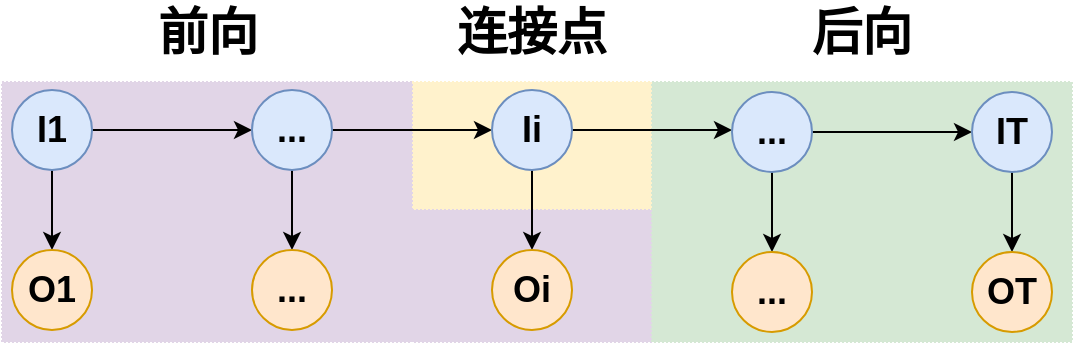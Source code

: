 <mxfile version="13.0.1" type="device"><diagram id="2ybtHRRuY6scuRTlTl8B" name="Page-1"><mxGraphModel dx="1422" dy="763" grid="1" gridSize="10" guides="1" tooltips="1" connect="1" arrows="1" fold="1" page="1" pageScale="1" pageWidth="827" pageHeight="1169" math="0" shadow="0"><root><mxCell id="0"/><mxCell id="1" parent="0"/><mxCell id="e8Z1Cl4DUBsi2yIBAhQR-11" value="" style="rounded=0;whiteSpace=wrap;html=1;fillColor=#FFF2CC;strokeColor=#FFF2CC;dashed=1;dashPattern=1 1;" vertex="1" parent="1"><mxGeometry x="280" y="116" width="120" height="64" as="geometry"/></mxCell><mxCell id="e8Z1Cl4DUBsi2yIBAhQR-8" value="" style="rounded=0;whiteSpace=wrap;html=1;fillColor=#E1D5E7;strokeColor=#E1D5E7;dashed=1;dashPattern=1 1;" vertex="1" parent="1"><mxGeometry x="280" y="180" width="120" height="66" as="geometry"/></mxCell><mxCell id="e8Z1Cl4DUBsi2yIBAhQR-7" value="" style="rounded=0;whiteSpace=wrap;html=1;fillColor=#d5e8d4;strokeColor=#D5E8D4;dashed=1;dashPattern=1 1;" vertex="1" parent="1"><mxGeometry x="400" y="116" width="210" height="130" as="geometry"/></mxCell><mxCell id="e8Z1Cl4DUBsi2yIBAhQR-5" value="" style="rounded=0;whiteSpace=wrap;html=1;fillColor=#E1D5E7;strokeColor=#E1D5E7;dashed=1;dashPattern=1 1;" vertex="1" parent="1"><mxGeometry x="75" y="116" width="205" height="130" as="geometry"/></mxCell><mxCell id="GFMEvpdOkEbxHfOlRxAh-6" style="edgeStyle=orthogonalEdgeStyle;rounded=0;orthogonalLoop=1;jettySize=auto;html=1;exitX=1;exitY=0.5;exitDx=0;exitDy=0;" parent="1" source="GFMEvpdOkEbxHfOlRxAh-1" target="GFMEvpdOkEbxHfOlRxAh-2" edge="1"><mxGeometry relative="1" as="geometry"/></mxCell><mxCell id="GFMEvpdOkEbxHfOlRxAh-19" style="edgeStyle=orthogonalEdgeStyle;rounded=0;orthogonalLoop=1;jettySize=auto;html=1;exitX=0.5;exitY=1;exitDx=0;exitDy=0;" parent="1" source="GFMEvpdOkEbxHfOlRxAh-1" target="GFMEvpdOkEbxHfOlRxAh-11" edge="1"><mxGeometry relative="1" as="geometry"/></mxCell><mxCell id="GFMEvpdOkEbxHfOlRxAh-1" value="&lt;b&gt;&lt;font style=&quot;font-size: 18px&quot;&gt;I1&lt;/font&gt;&lt;/b&gt;" style="ellipse;whiteSpace=wrap;html=1;aspect=fixed;fillColor=#dae8fc;strokeColor=#6c8ebf;" parent="1" vertex="1"><mxGeometry x="80" y="120" width="40" height="40" as="geometry"/></mxCell><mxCell id="GFMEvpdOkEbxHfOlRxAh-7" style="edgeStyle=orthogonalEdgeStyle;rounded=0;orthogonalLoop=1;jettySize=auto;html=1;exitX=1;exitY=0.5;exitDx=0;exitDy=0;entryX=0;entryY=0.5;entryDx=0;entryDy=0;" parent="1" source="GFMEvpdOkEbxHfOlRxAh-2" target="GFMEvpdOkEbxHfOlRxAh-3" edge="1"><mxGeometry relative="1" as="geometry"/></mxCell><mxCell id="GFMEvpdOkEbxHfOlRxAh-20" style="edgeStyle=orthogonalEdgeStyle;rounded=0;orthogonalLoop=1;jettySize=auto;html=1;exitX=0.5;exitY=1;exitDx=0;exitDy=0;entryX=0.5;entryY=0;entryDx=0;entryDy=0;" parent="1" source="GFMEvpdOkEbxHfOlRxAh-2" target="GFMEvpdOkEbxHfOlRxAh-13" edge="1"><mxGeometry relative="1" as="geometry"/></mxCell><mxCell id="GFMEvpdOkEbxHfOlRxAh-2" value="&lt;b&gt;&lt;font style=&quot;font-size: 18px&quot;&gt;...&lt;/font&gt;&lt;/b&gt;" style="ellipse;whiteSpace=wrap;html=1;aspect=fixed;fillColor=#dae8fc;strokeColor=#6c8ebf;" parent="1" vertex="1"><mxGeometry x="200" y="120" width="40" height="40" as="geometry"/></mxCell><mxCell id="GFMEvpdOkEbxHfOlRxAh-8" style="edgeStyle=orthogonalEdgeStyle;rounded=0;orthogonalLoop=1;jettySize=auto;html=1;exitX=1;exitY=0.5;exitDx=0;exitDy=0;entryX=0;entryY=0.5;entryDx=0;entryDy=0;" parent="1" source="GFMEvpdOkEbxHfOlRxAh-3" edge="1"><mxGeometry relative="1" as="geometry"><mxPoint x="440" y="140" as="targetPoint"/></mxGeometry></mxCell><mxCell id="GFMEvpdOkEbxHfOlRxAh-22" style="edgeStyle=orthogonalEdgeStyle;rounded=0;orthogonalLoop=1;jettySize=auto;html=1;exitX=0.5;exitY=1;exitDx=0;exitDy=0;" parent="1" source="GFMEvpdOkEbxHfOlRxAh-3" target="GFMEvpdOkEbxHfOlRxAh-15" edge="1"><mxGeometry relative="1" as="geometry"/></mxCell><mxCell id="GFMEvpdOkEbxHfOlRxAh-3" value="&lt;b&gt;&lt;font style=&quot;font-size: 18px&quot;&gt;Ii&lt;/font&gt;&lt;/b&gt;" style="ellipse;whiteSpace=wrap;html=1;aspect=fixed;fillColor=#dae8fc;strokeColor=#6c8ebf;" parent="1" vertex="1"><mxGeometry x="320" y="120" width="40" height="40" as="geometry"/></mxCell><mxCell id="GFMEvpdOkEbxHfOlRxAh-24" style="edgeStyle=orthogonalEdgeStyle;rounded=0;orthogonalLoop=1;jettySize=auto;html=1;exitX=0.5;exitY=1;exitDx=0;exitDy=0;entryX=0.5;entryY=0;entryDx=0;entryDy=0;" parent="1" source="GFMEvpdOkEbxHfOlRxAh-5" target="GFMEvpdOkEbxHfOlRxAh-18" edge="1"><mxGeometry relative="1" as="geometry"/></mxCell><mxCell id="e8Z1Cl4DUBsi2yIBAhQR-4" style="edgeStyle=orthogonalEdgeStyle;rounded=0;orthogonalLoop=1;jettySize=auto;html=1;exitX=1;exitY=0.5;exitDx=0;exitDy=0;entryX=0;entryY=0.5;entryDx=0;entryDy=0;" edge="1" parent="1" source="GFMEvpdOkEbxHfOlRxAh-5" target="e8Z1Cl4DUBsi2yIBAhQR-2"><mxGeometry relative="1" as="geometry"/></mxCell><mxCell id="GFMEvpdOkEbxHfOlRxAh-5" value="&lt;b&gt;&lt;font style=&quot;font-size: 18px&quot;&gt;...&lt;/font&gt;&lt;/b&gt;" style="ellipse;whiteSpace=wrap;html=1;aspect=fixed;fillColor=#dae8fc;strokeColor=#6c8ebf;" parent="1" vertex="1"><mxGeometry x="440" y="121" width="40" height="40" as="geometry"/></mxCell><mxCell id="GFMEvpdOkEbxHfOlRxAh-11" value="&lt;b&gt;&lt;font style=&quot;font-size: 18px&quot;&gt;O1&lt;/font&gt;&lt;/b&gt;" style="ellipse;whiteSpace=wrap;html=1;aspect=fixed;fillColor=#ffe6cc;strokeColor=#d79b00;" parent="1" vertex="1"><mxGeometry x="80" y="200" width="40" height="40" as="geometry"/></mxCell><mxCell id="GFMEvpdOkEbxHfOlRxAh-13" value="&lt;span style=&quot;font-size: 18px&quot;&gt;&lt;b&gt;...&lt;/b&gt;&lt;/span&gt;" style="ellipse;whiteSpace=wrap;html=1;aspect=fixed;fillColor=#ffe6cc;strokeColor=#d79b00;" parent="1" vertex="1"><mxGeometry x="200" y="200" width="40" height="40" as="geometry"/></mxCell><mxCell id="GFMEvpdOkEbxHfOlRxAh-15" value="&lt;span style=&quot;font-size: 18px&quot;&gt;&lt;b&gt;Oi&lt;/b&gt;&lt;/span&gt;" style="ellipse;whiteSpace=wrap;html=1;aspect=fixed;fillColor=#ffe6cc;strokeColor=#d79b00;" parent="1" vertex="1"><mxGeometry x="320" y="200" width="40" height="40" as="geometry"/></mxCell><mxCell id="GFMEvpdOkEbxHfOlRxAh-18" value="&lt;b&gt;&lt;font style=&quot;font-size: 18px&quot;&gt;...&lt;/font&gt;&lt;/b&gt;" style="ellipse;whiteSpace=wrap;html=1;aspect=fixed;fillColor=#ffe6cc;strokeColor=#d79b00;" parent="1" vertex="1"><mxGeometry x="440" y="201" width="40" height="40" as="geometry"/></mxCell><mxCell id="e8Z1Cl4DUBsi2yIBAhQR-1" style="edgeStyle=orthogonalEdgeStyle;rounded=0;orthogonalLoop=1;jettySize=auto;html=1;exitX=0.5;exitY=1;exitDx=0;exitDy=0;entryX=0.5;entryY=0;entryDx=0;entryDy=0;" edge="1" parent="1" source="e8Z1Cl4DUBsi2yIBAhQR-2" target="e8Z1Cl4DUBsi2yIBAhQR-3"><mxGeometry relative="1" as="geometry"/></mxCell><mxCell id="e8Z1Cl4DUBsi2yIBAhQR-2" value="&lt;b&gt;&lt;font style=&quot;font-size: 18px&quot;&gt;IT&lt;/font&gt;&lt;/b&gt;" style="ellipse;whiteSpace=wrap;html=1;aspect=fixed;fillColor=#dae8fc;strokeColor=#6c8ebf;" vertex="1" parent="1"><mxGeometry x="560" y="121" width="40" height="40" as="geometry"/></mxCell><mxCell id="e8Z1Cl4DUBsi2yIBAhQR-3" value="&lt;span style=&quot;font-size: 18px&quot;&gt;&lt;b&gt;OT&lt;/b&gt;&lt;/span&gt;" style="ellipse;whiteSpace=wrap;html=1;aspect=fixed;fillColor=#ffe6cc;strokeColor=#d79b00;" vertex="1" parent="1"><mxGeometry x="560" y="201" width="40" height="40" as="geometry"/></mxCell><mxCell id="e8Z1Cl4DUBsi2yIBAhQR-6" value="前向" style="text;html=1;strokeColor=none;fillColor=none;align=center;verticalAlign=middle;whiteSpace=wrap;rounded=0;dashed=1;strokeWidth=6;fontSize=25;fontStyle=1" vertex="1" parent="1"><mxGeometry x="147.5" y="80" width="60" height="20" as="geometry"/></mxCell><mxCell id="e8Z1Cl4DUBsi2yIBAhQR-9" value="后向" style="text;html=1;strokeColor=none;fillColor=none;align=center;verticalAlign=middle;whiteSpace=wrap;rounded=0;dashed=1;dashPattern=1 1;fontSize=25;fontStyle=1" vertex="1" parent="1"><mxGeometry x="470" y="80" width="70" height="20" as="geometry"/></mxCell><mxCell id="e8Z1Cl4DUBsi2yIBAhQR-12" value="连接点" style="text;html=1;strokeColor=none;fillColor=none;align=center;verticalAlign=middle;whiteSpace=wrap;rounded=0;dashed=1;dashPattern=1 1;fontSize=25;fontStyle=1" vertex="1" parent="1"><mxGeometry x="290" y="80" width="100" height="20" as="geometry"/></mxCell></root></mxGraphModel></diagram></mxfile>